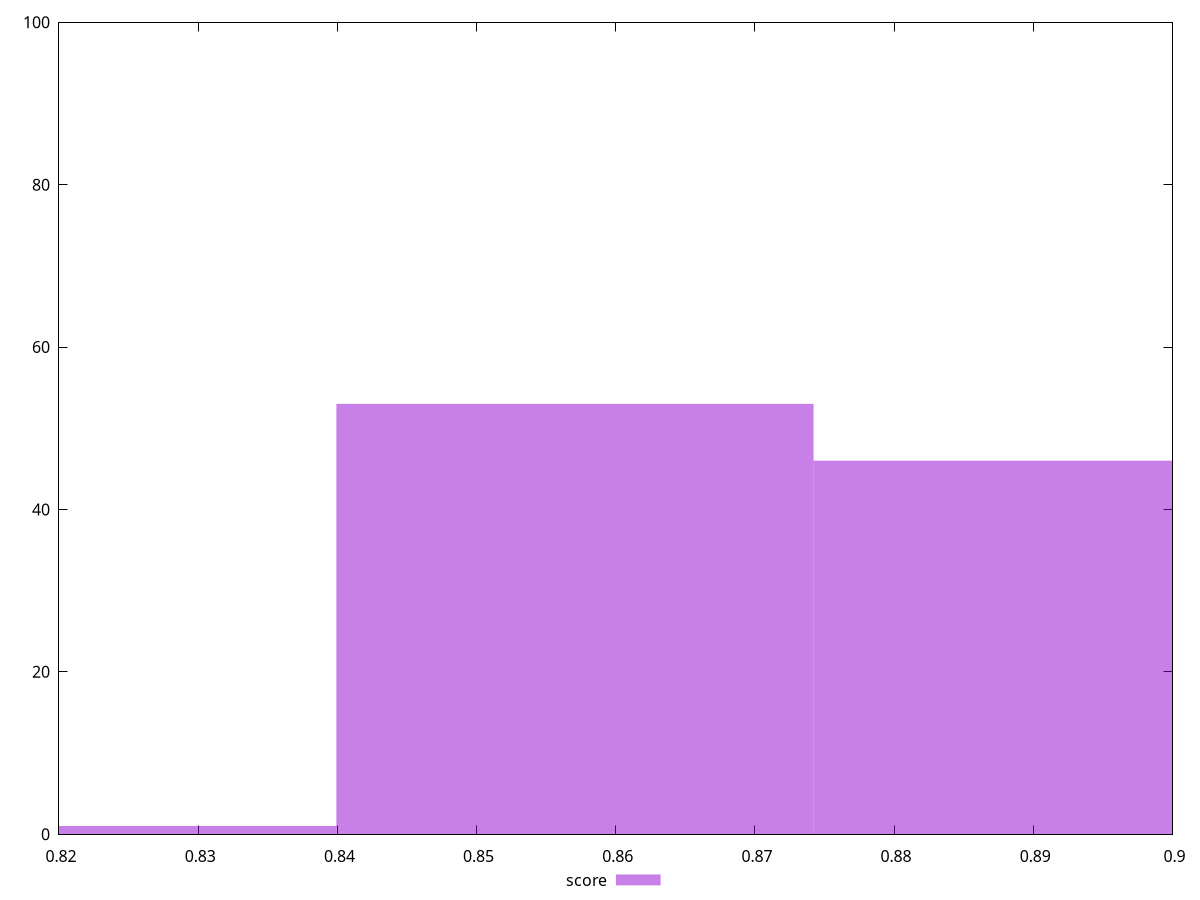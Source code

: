 reset

$score <<EOF
0.8570692236482618 53
0.8227864547023314 1
0.8913519925941923 46
EOF

set key outside below
set boxwidth 0.03428276894593047
set xrange [0.82:0.9]
set yrange [0:100]
set trange [0:100]
set style fill transparent solid 0.5 noborder
set terminal svg size 640, 490 enhanced background rgb 'white'
set output "report_00026_2021-02-22T21:38:55.199Z/first-meaningful-paint/samples/pages/score/histogram.svg"

plot $score title "score" with boxes

reset
